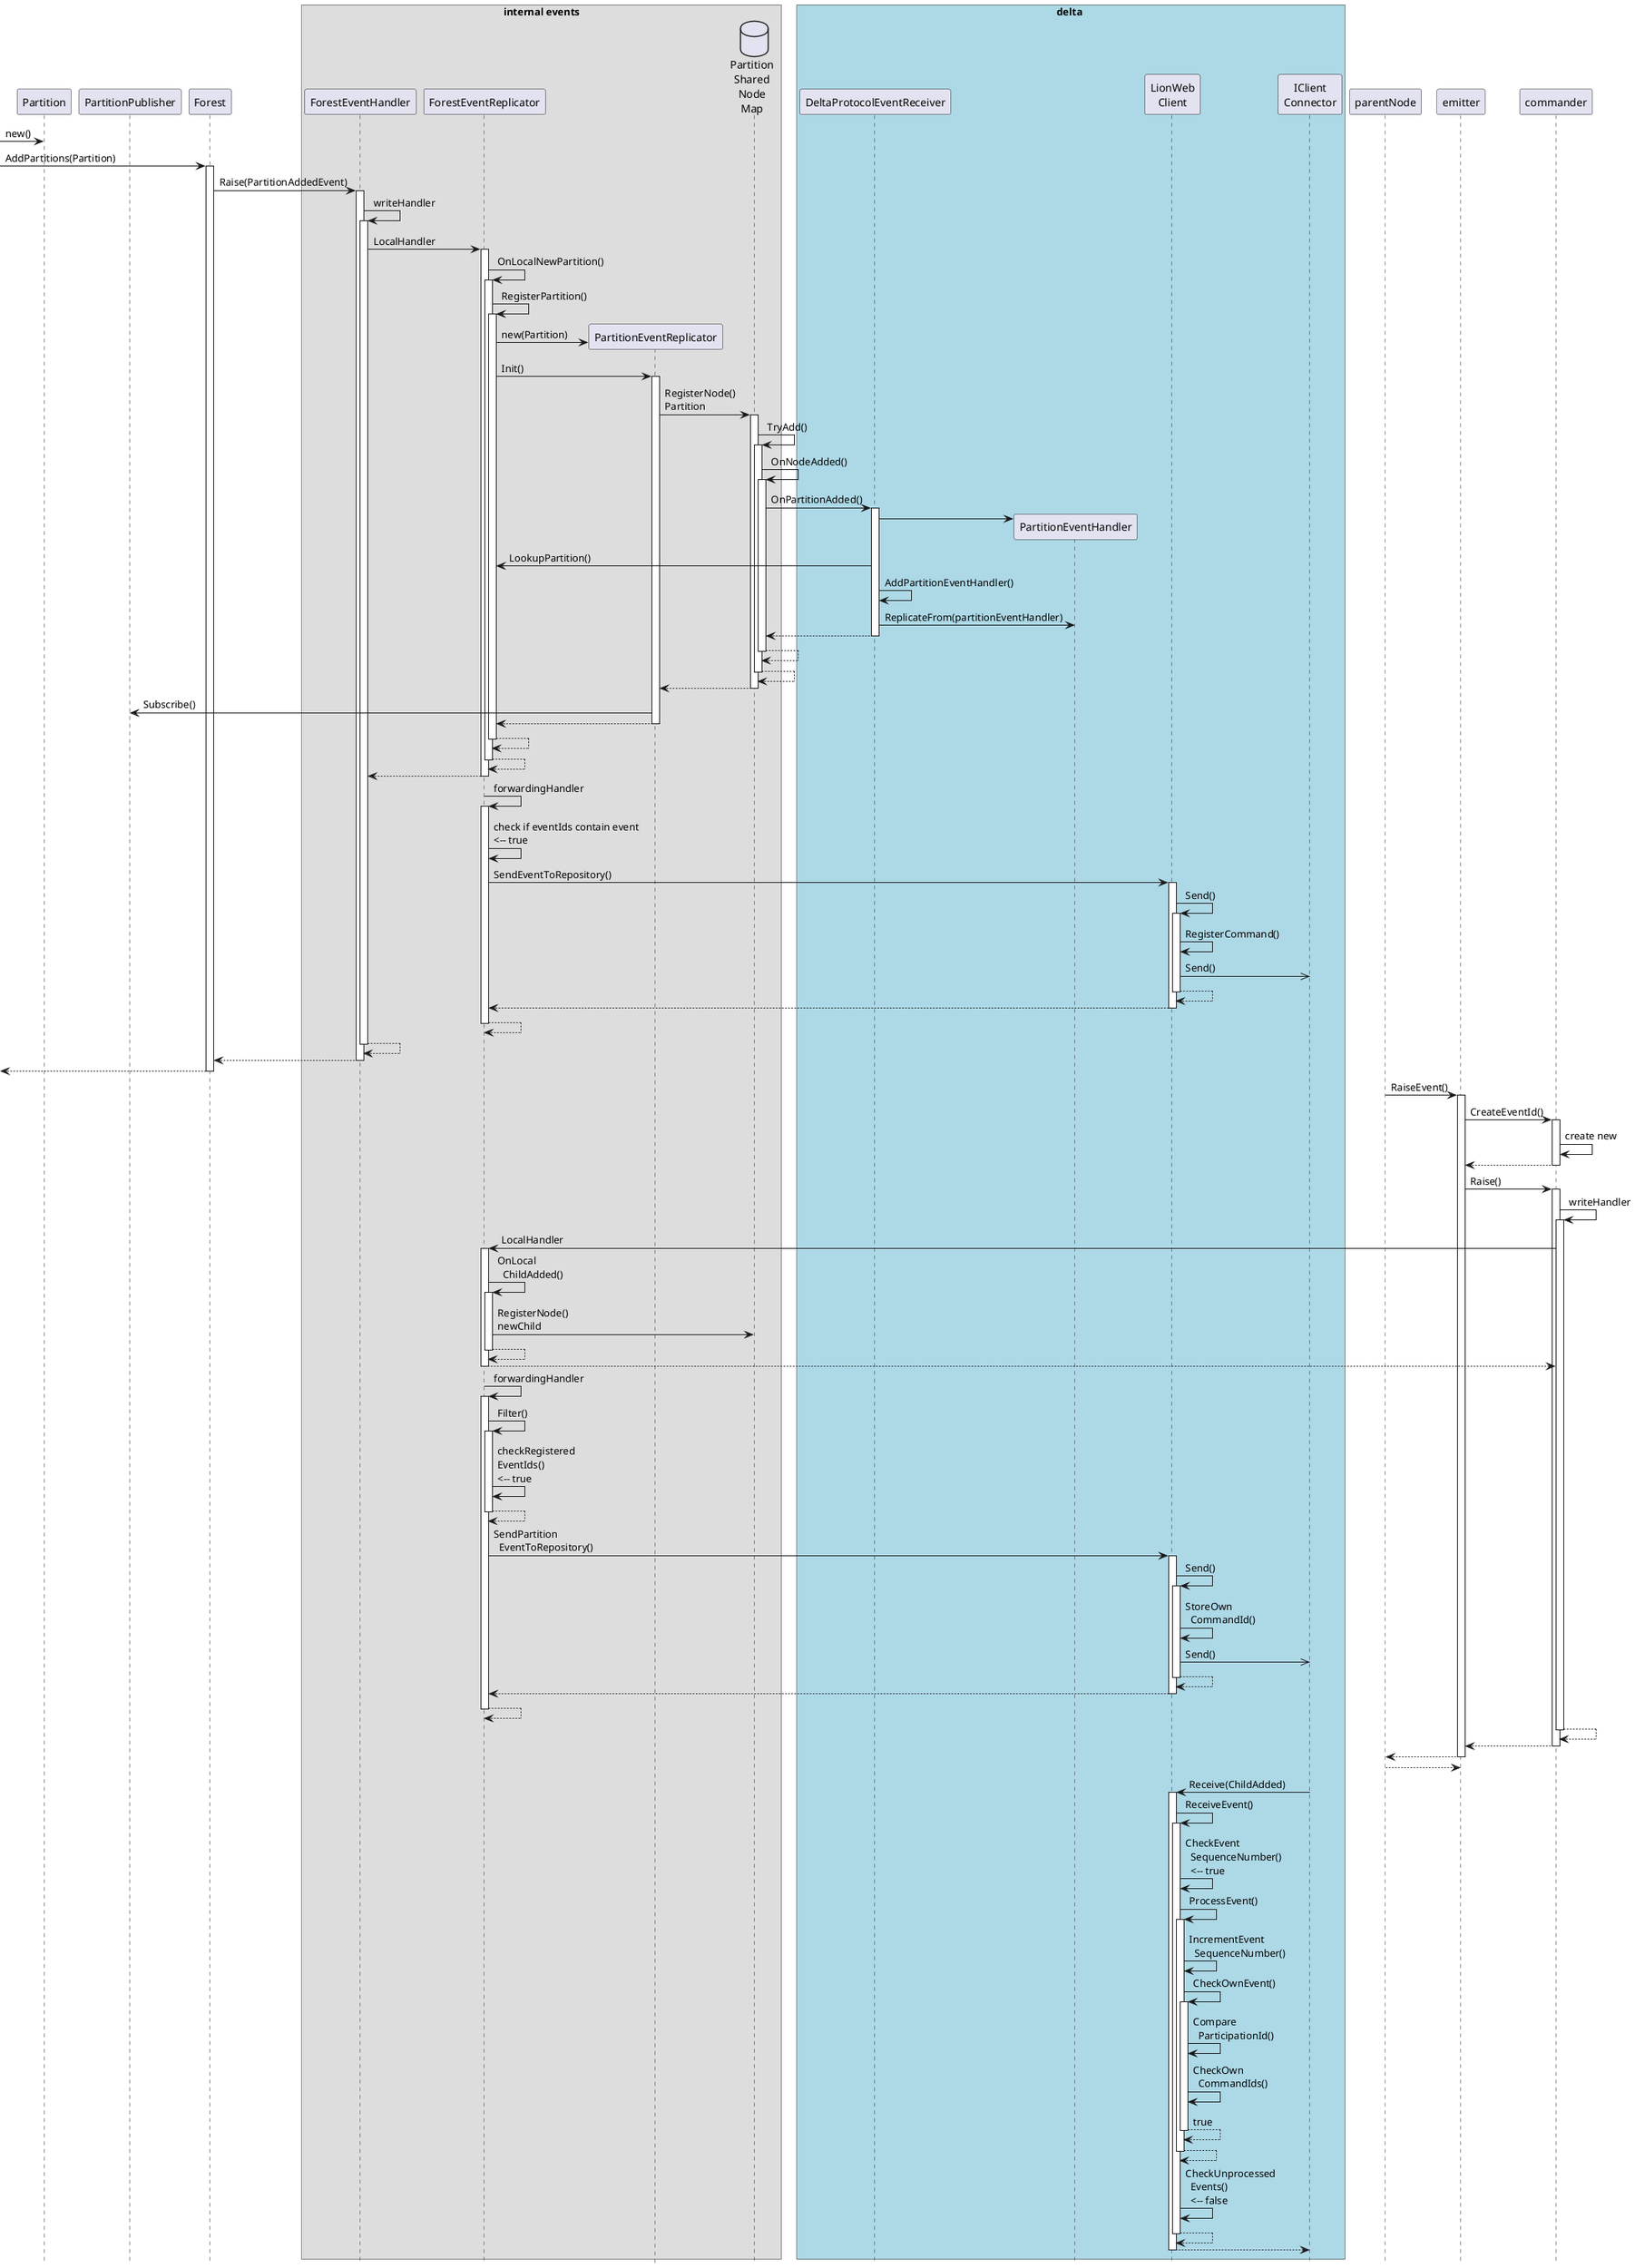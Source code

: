 @startuml
hide footbox

participant "Partition" as part
participant "PartitionPublisher" as partitionPublisher
participant "Forest" as forest
box internal events
    participant "ForestEventHandler" as forestEventHandler
    participant "ForestEventReplicator" as replicator
    participant "PartitionEventReplicator" as partitionReplicator
    database "Partition\nShared\nNode\nMap" as sharedNodeMap
end box
box delta #lightblue
    participant "DeltaProtocolEventReceiver" as deltaReceiver
    participant "PartitionEventHandler" as deltaHandler
    participant "LionWeb\nClient" as client
    participant "IClient\nConnector" as connector
end box

[-> part **: new()
[-> forest ++: AddPartitions(Partition)
    forest -> forestEventHandler ++: Raise(PartitionAddedEvent)
        forestEventHandler -> forestEventHandler ++: writeHandler
            forestEventHandler -> replicator ++: LocalHandler
                replicator -> replicator ++: OnLocalNewPartition()
                    replicator -> replicator ++: RegisterPartition()
                        replicator -> partitionReplicator **: new(Partition)
                        
                        replicator -> partitionReplicator++: Init()
                            partitionReplicator -> sharedNodeMap ++: RegisterNode()\nPartition
                                sharedNodeMap -> sharedNodeMap ++: TryAdd()
                                    sharedNodeMap -> sharedNodeMap ++: OnNodeAdded()
                                        sharedNodeMap -> deltaReceiver ++: OnPartitionAdded()
                                            deltaReceiver -> deltaHandler **
                                            deltaReceiver -> replicator: LookupPartition()
                                            deltaReceiver -> deltaReceiver: AddPartitionEventHandler()
                                            deltaReceiver -> deltaHandler: ReplicateFrom(partitionEventHandler)
                                        return
                                    return
                                return
                            return
                            partitionReplicator -> partitionPublisher: Subscribe()
                        return
'                        replicator -> replicator: StorePartitionInLocalPartitions()
                    return
                return
            return
            replicator -> replicator ++: forwardingHandler
                replicator -> replicator: check if eventIds contain event\n<-- true
                replicator -> client ++: SendEventToRepository()
                    client -> client ++: Send()
                        client -> client: RegisterCommand()
                        client ->> connector: Send()
                    return 
                return
            return
        return
    return
return
    parentNode -> emitter ++: RaiseEvent()
        emitter -> commander ++: CreateEventId()
            commander -> commander: create new
        return
        emitter -> commander ++: Raise()
            commander -> commander ++: writeHandler
                commander -> replicator ++: LocalHandler
                    replicator -> replicator ++: OnLocal\n  ChildAdded()
                        replicator -> sharedNodeMap: RegisterNode()\nnewChild
                    return
                return
                replicator -> replicator ++: forwardingHandler
                    replicator -> replicator ++: Filter()
                        replicator -> replicator: checkRegistered\nEventIds()\n<-- true
                    return
                    replicator -> client ++: SendPartition\n  EventToRepository()
                        client -> client ++: Send()
                            client -> client: StoreOwn\n  CommandId()
                            client ->> connector: Send()
                        return
                    return
                return 
            return
        return
    return
return

connector -> client ++: Receive(ChildAdded)
    client -> client ++: ReceiveEvent()
        client -> client: CheckEvent\n  SequenceNumber()\n  <-- true
        client -> client ++: ProcessEvent()
            client -> client: IncrementEvent\n  SequenceNumber()
            client -> client ++: CheckOwnEvent()
                client -> client: Compare\n  ParticipationId()
                client -> client: CheckOwn\n  CommandIds()
            return true
        return
        client -> client: CheckUnprocessed\n  Events()\n  <-- false
    return
return

@enduml